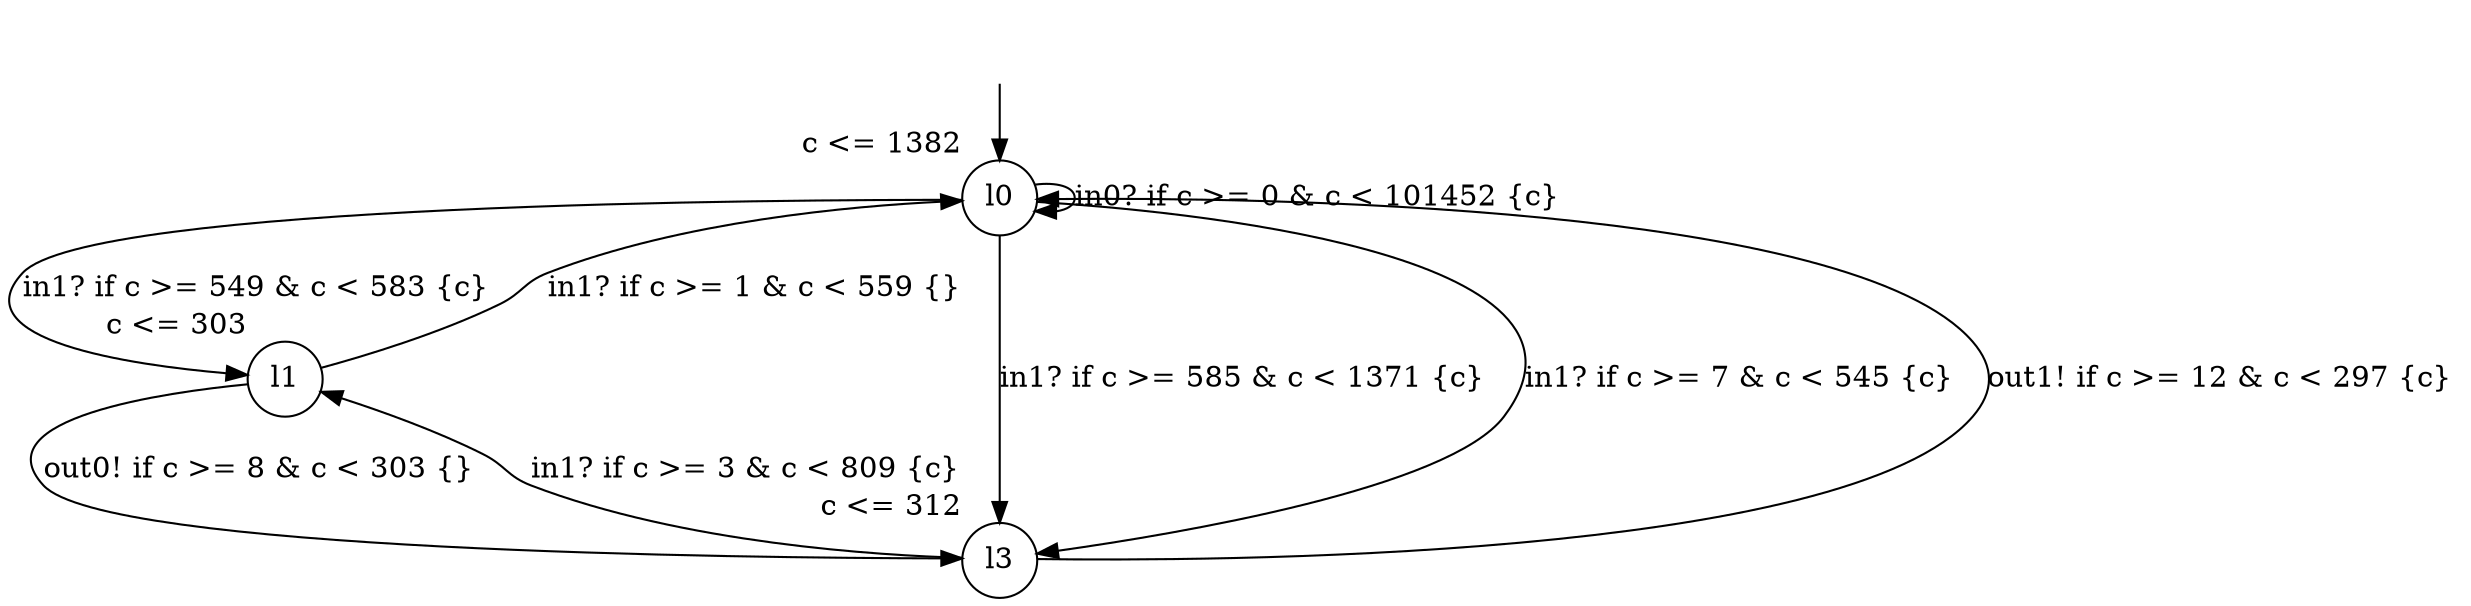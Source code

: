 digraph g {
__start0 [label="" shape="none"];
l0 [shape="circle" margin=0 label="l0", xlabel="c <= 1382"];
l1 [shape="circle" margin=0 label="l1", xlabel="c <= 303"];
l3 [shape="circle" margin=0 label="l3", xlabel="c <= 312"];
l0 -> l0 [label="in0? if c >= 0 & c < 101452 {c} "];
l0 -> l1 [label="in1? if c >= 549 & c < 583 {c} "];
l0 -> l3 [label="in1? if c >= 585 & c < 1371 {c} "];
l0 -> l3 [label="in1? if c >= 7 & c < 545 {c} "];
l1 -> l0 [label="in1? if c >= 1 & c < 559 {} "];
l1 -> l3 [label="out0! if c >= 8 & c < 303 {} "];
l3 -> l0 [label="out1! if c >= 12 & c < 297 {c} "];
l3 -> l1 [label="in1? if c >= 3 & c < 809 {c} "];
__start0 -> l0;
}
